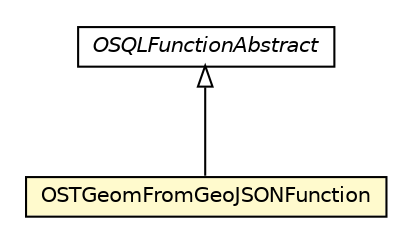 #!/usr/local/bin/dot
#
# Class diagram 
# Generated by UMLGraph version R5_6-24-gf6e263 (http://www.umlgraph.org/)
#

digraph G {
	edge [fontname="Helvetica",fontsize=10,labelfontname="Helvetica",labelfontsize=10];
	node [fontname="Helvetica",fontsize=10,shape=plaintext];
	nodesep=0.25;
	ranksep=0.5;
	// com.orientechnologies.orient.core.sql.functions.OSQLFunctionAbstract
	c6198001 [label=<<table title="com.orientechnologies.orient.core.sql.functions.OSQLFunctionAbstract" border="0" cellborder="1" cellspacing="0" cellpadding="2" port="p" href="../../orient/core/sql/functions/OSQLFunctionAbstract.html">
		<tr><td><table border="0" cellspacing="0" cellpadding="1">
<tr><td align="center" balign="center"><font face="Helvetica-Oblique"> OSQLFunctionAbstract </font></td></tr>
		</table></td></tr>
		</table>>, URL="../../orient/core/sql/functions/OSQLFunctionAbstract.html", fontname="Helvetica", fontcolor="black", fontsize=10.0];
	// com.orientechnologies.spatial.functions.OSTGeomFromGeoJSONFunction
	c6199613 [label=<<table title="com.orientechnologies.spatial.functions.OSTGeomFromGeoJSONFunction" border="0" cellborder="1" cellspacing="0" cellpadding="2" port="p" bgcolor="lemonChiffon" href="./OSTGeomFromGeoJSONFunction.html">
		<tr><td><table border="0" cellspacing="0" cellpadding="1">
<tr><td align="center" balign="center"> OSTGeomFromGeoJSONFunction </td></tr>
		</table></td></tr>
		</table>>, URL="./OSTGeomFromGeoJSONFunction.html", fontname="Helvetica", fontcolor="black", fontsize=10.0];
	//com.orientechnologies.spatial.functions.OSTGeomFromGeoJSONFunction extends com.orientechnologies.orient.core.sql.functions.OSQLFunctionAbstract
	c6198001:p -> c6199613:p [dir=back,arrowtail=empty];
}

